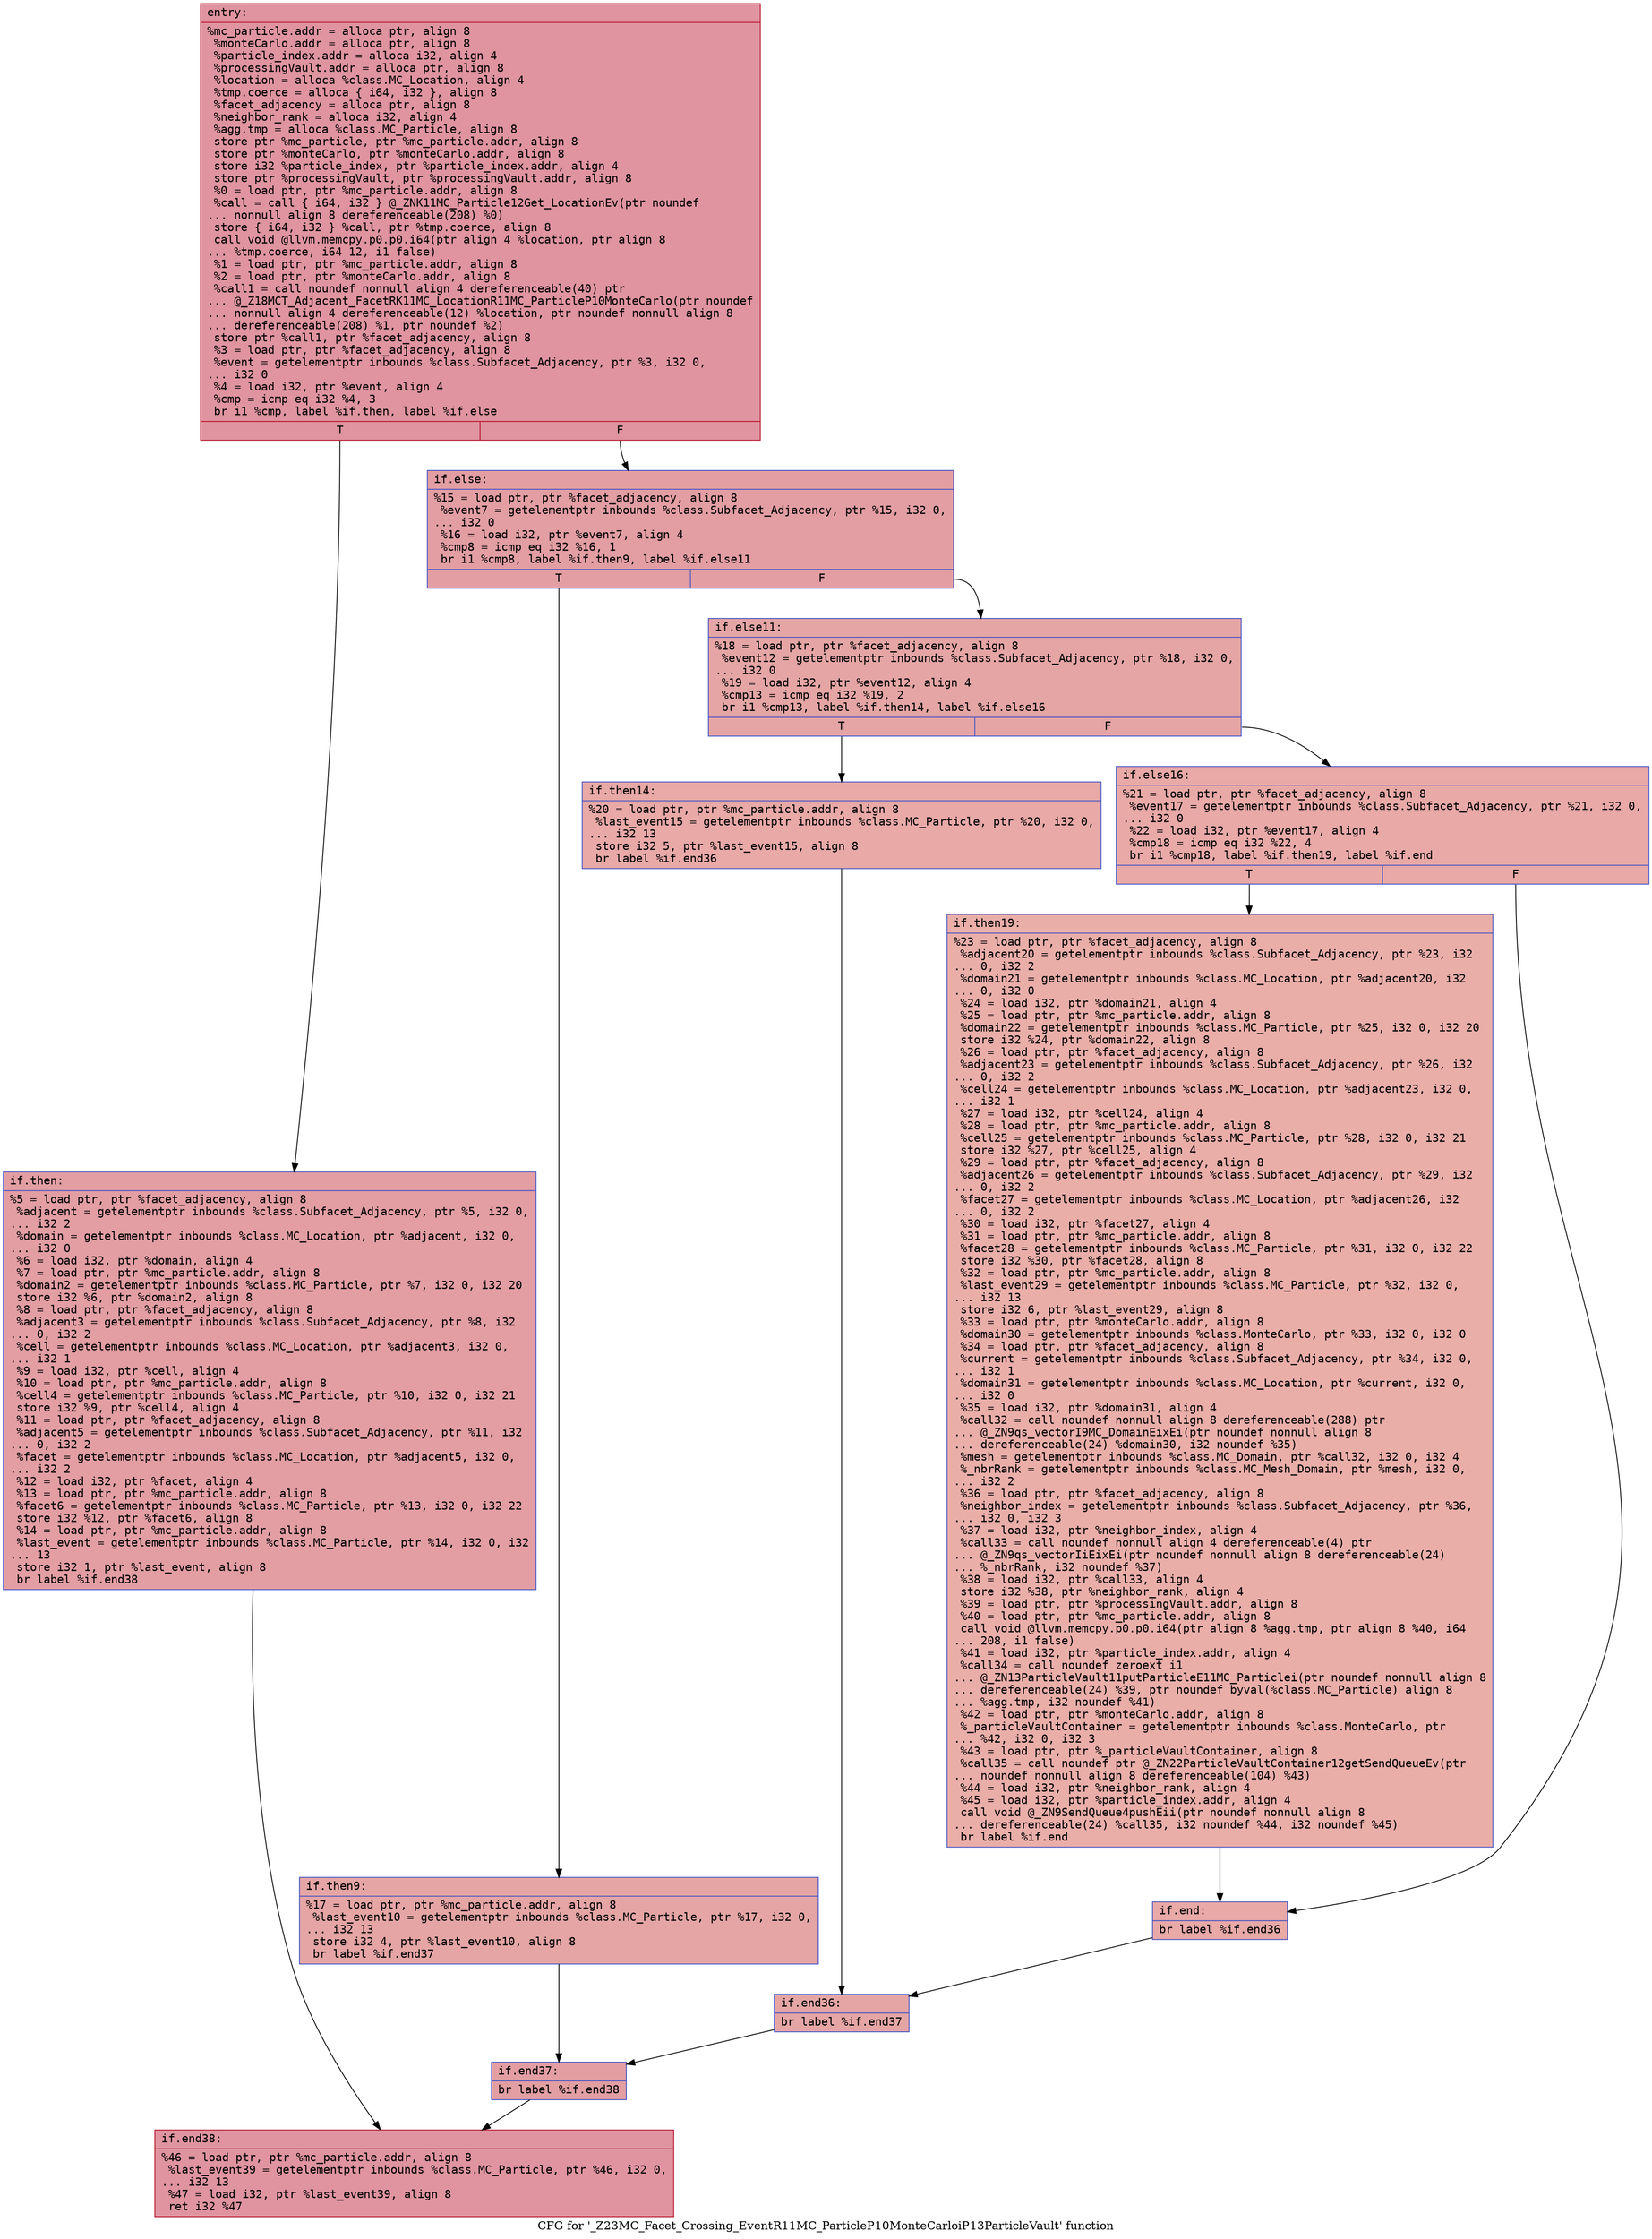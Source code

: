 digraph "CFG for '_Z23MC_Facet_Crossing_EventR11MC_ParticleP10MonteCarloiP13ParticleVault' function" {
	label="CFG for '_Z23MC_Facet_Crossing_EventR11MC_ParticleP10MonteCarloiP13ParticleVault' function";

	Node0x5585cb8dc5a0 [shape=record,color="#b70d28ff", style=filled, fillcolor="#b70d2870" fontname="Courier",label="{entry:\l|  %mc_particle.addr = alloca ptr, align 8\l  %monteCarlo.addr = alloca ptr, align 8\l  %particle_index.addr = alloca i32, align 4\l  %processingVault.addr = alloca ptr, align 8\l  %location = alloca %class.MC_Location, align 4\l  %tmp.coerce = alloca \{ i64, i32 \}, align 8\l  %facet_adjacency = alloca ptr, align 8\l  %neighbor_rank = alloca i32, align 4\l  %agg.tmp = alloca %class.MC_Particle, align 8\l  store ptr %mc_particle, ptr %mc_particle.addr, align 8\l  store ptr %monteCarlo, ptr %monteCarlo.addr, align 8\l  store i32 %particle_index, ptr %particle_index.addr, align 4\l  store ptr %processingVault, ptr %processingVault.addr, align 8\l  %0 = load ptr, ptr %mc_particle.addr, align 8\l  %call = call \{ i64, i32 \} @_ZNK11MC_Particle12Get_LocationEv(ptr noundef\l... nonnull align 8 dereferenceable(208) %0)\l  store \{ i64, i32 \} %call, ptr %tmp.coerce, align 8\l  call void @llvm.memcpy.p0.p0.i64(ptr align 4 %location, ptr align 8\l... %tmp.coerce, i64 12, i1 false)\l  %1 = load ptr, ptr %mc_particle.addr, align 8\l  %2 = load ptr, ptr %monteCarlo.addr, align 8\l  %call1 = call noundef nonnull align 4 dereferenceable(40) ptr\l... @_Z18MCT_Adjacent_FacetRK11MC_LocationR11MC_ParticleP10MonteCarlo(ptr noundef\l... nonnull align 4 dereferenceable(12) %location, ptr noundef nonnull align 8\l... dereferenceable(208) %1, ptr noundef %2)\l  store ptr %call1, ptr %facet_adjacency, align 8\l  %3 = load ptr, ptr %facet_adjacency, align 8\l  %event = getelementptr inbounds %class.Subfacet_Adjacency, ptr %3, i32 0,\l... i32 0\l  %4 = load i32, ptr %event, align 4\l  %cmp = icmp eq i32 %4, 3\l  br i1 %cmp, label %if.then, label %if.else\l|{<s0>T|<s1>F}}"];
	Node0x5585cb8dc5a0:s0 -> Node0x5585cb8df240[tooltip="entry -> if.then\nProbability 50.00%" ];
	Node0x5585cb8dc5a0:s1 -> Node0x5585cb8df880[tooltip="entry -> if.else\nProbability 50.00%" ];
	Node0x5585cb8df240 [shape=record,color="#3d50c3ff", style=filled, fillcolor="#be242e70" fontname="Courier",label="{if.then:\l|  %5 = load ptr, ptr %facet_adjacency, align 8\l  %adjacent = getelementptr inbounds %class.Subfacet_Adjacency, ptr %5, i32 0,\l... i32 2\l  %domain = getelementptr inbounds %class.MC_Location, ptr %adjacent, i32 0,\l... i32 0\l  %6 = load i32, ptr %domain, align 4\l  %7 = load ptr, ptr %mc_particle.addr, align 8\l  %domain2 = getelementptr inbounds %class.MC_Particle, ptr %7, i32 0, i32 20\l  store i32 %6, ptr %domain2, align 8\l  %8 = load ptr, ptr %facet_adjacency, align 8\l  %adjacent3 = getelementptr inbounds %class.Subfacet_Adjacency, ptr %8, i32\l... 0, i32 2\l  %cell = getelementptr inbounds %class.MC_Location, ptr %adjacent3, i32 0,\l... i32 1\l  %9 = load i32, ptr %cell, align 4\l  %10 = load ptr, ptr %mc_particle.addr, align 8\l  %cell4 = getelementptr inbounds %class.MC_Particle, ptr %10, i32 0, i32 21\l  store i32 %9, ptr %cell4, align 4\l  %11 = load ptr, ptr %facet_adjacency, align 8\l  %adjacent5 = getelementptr inbounds %class.Subfacet_Adjacency, ptr %11, i32\l... 0, i32 2\l  %facet = getelementptr inbounds %class.MC_Location, ptr %adjacent5, i32 0,\l... i32 2\l  %12 = load i32, ptr %facet, align 4\l  %13 = load ptr, ptr %mc_particle.addr, align 8\l  %facet6 = getelementptr inbounds %class.MC_Particle, ptr %13, i32 0, i32 22\l  store i32 %12, ptr %facet6, align 8\l  %14 = load ptr, ptr %mc_particle.addr, align 8\l  %last_event = getelementptr inbounds %class.MC_Particle, ptr %14, i32 0, i32\l... 13\l  store i32 1, ptr %last_event, align 8\l  br label %if.end38\l}"];
	Node0x5585cb8df240 -> Node0x5585cb8e0e60[tooltip="if.then -> if.end38\nProbability 100.00%" ];
	Node0x5585cb8df880 [shape=record,color="#3d50c3ff", style=filled, fillcolor="#be242e70" fontname="Courier",label="{if.else:\l|  %15 = load ptr, ptr %facet_adjacency, align 8\l  %event7 = getelementptr inbounds %class.Subfacet_Adjacency, ptr %15, i32 0,\l... i32 0\l  %16 = load i32, ptr %event7, align 4\l  %cmp8 = icmp eq i32 %16, 1\l  br i1 %cmp8, label %if.then9, label %if.else11\l|{<s0>T|<s1>F}}"];
	Node0x5585cb8df880:s0 -> Node0x5585cb8e1210[tooltip="if.else -> if.then9\nProbability 50.00%" ];
	Node0x5585cb8df880:s1 -> Node0x5585cb8e1260[tooltip="if.else -> if.else11\nProbability 50.00%" ];
	Node0x5585cb8e1210 [shape=record,color="#3d50c3ff", style=filled, fillcolor="#c5333470" fontname="Courier",label="{if.then9:\l|  %17 = load ptr, ptr %mc_particle.addr, align 8\l  %last_event10 = getelementptr inbounds %class.MC_Particle, ptr %17, i32 0,\l... i32 13\l  store i32 4, ptr %last_event10, align 8\l  br label %if.end37\l}"];
	Node0x5585cb8e1210 -> Node0x5585cb8e1630[tooltip="if.then9 -> if.end37\nProbability 100.00%" ];
	Node0x5585cb8e1260 [shape=record,color="#3d50c3ff", style=filled, fillcolor="#c5333470" fontname="Courier",label="{if.else11:\l|  %18 = load ptr, ptr %facet_adjacency, align 8\l  %event12 = getelementptr inbounds %class.Subfacet_Adjacency, ptr %18, i32 0,\l... i32 0\l  %19 = load i32, ptr %event12, align 4\l  %cmp13 = icmp eq i32 %19, 2\l  br i1 %cmp13, label %if.then14, label %if.else16\l|{<s0>T|<s1>F}}"];
	Node0x5585cb8e1260:s0 -> Node0x5585cb8e21f0[tooltip="if.else11 -> if.then14\nProbability 50.00%" ];
	Node0x5585cb8e1260:s1 -> Node0x5585cb8e2240[tooltip="if.else11 -> if.else16\nProbability 50.00%" ];
	Node0x5585cb8e21f0 [shape=record,color="#3d50c3ff", style=filled, fillcolor="#ca3b3770" fontname="Courier",label="{if.then14:\l|  %20 = load ptr, ptr %mc_particle.addr, align 8\l  %last_event15 = getelementptr inbounds %class.MC_Particle, ptr %20, i32 0,\l... i32 13\l  store i32 5, ptr %last_event15, align 8\l  br label %if.end36\l}"];
	Node0x5585cb8e21f0 -> Node0x5585cb8e2610[tooltip="if.then14 -> if.end36\nProbability 100.00%" ];
	Node0x5585cb8e2240 [shape=record,color="#3d50c3ff", style=filled, fillcolor="#ca3b3770" fontname="Courier",label="{if.else16:\l|  %21 = load ptr, ptr %facet_adjacency, align 8\l  %event17 = getelementptr inbounds %class.Subfacet_Adjacency, ptr %21, i32 0,\l... i32 0\l  %22 = load i32, ptr %event17, align 4\l  %cmp18 = icmp eq i32 %22, 4\l  br i1 %cmp18, label %if.then19, label %if.end\l|{<s0>T|<s1>F}}"];
	Node0x5585cb8e2240:s0 -> Node0x5585cb8e29c0[tooltip="if.else16 -> if.then19\nProbability 50.00%" ];
	Node0x5585cb8e2240:s1 -> Node0x5585cb8e2a10[tooltip="if.else16 -> if.end\nProbability 50.00%" ];
	Node0x5585cb8e29c0 [shape=record,color="#3d50c3ff", style=filled, fillcolor="#d0473d70" fontname="Courier",label="{if.then19:\l|  %23 = load ptr, ptr %facet_adjacency, align 8\l  %adjacent20 = getelementptr inbounds %class.Subfacet_Adjacency, ptr %23, i32\l... 0, i32 2\l  %domain21 = getelementptr inbounds %class.MC_Location, ptr %adjacent20, i32\l... 0, i32 0\l  %24 = load i32, ptr %domain21, align 4\l  %25 = load ptr, ptr %mc_particle.addr, align 8\l  %domain22 = getelementptr inbounds %class.MC_Particle, ptr %25, i32 0, i32 20\l  store i32 %24, ptr %domain22, align 8\l  %26 = load ptr, ptr %facet_adjacency, align 8\l  %adjacent23 = getelementptr inbounds %class.Subfacet_Adjacency, ptr %26, i32\l... 0, i32 2\l  %cell24 = getelementptr inbounds %class.MC_Location, ptr %adjacent23, i32 0,\l... i32 1\l  %27 = load i32, ptr %cell24, align 4\l  %28 = load ptr, ptr %mc_particle.addr, align 8\l  %cell25 = getelementptr inbounds %class.MC_Particle, ptr %28, i32 0, i32 21\l  store i32 %27, ptr %cell25, align 4\l  %29 = load ptr, ptr %facet_adjacency, align 8\l  %adjacent26 = getelementptr inbounds %class.Subfacet_Adjacency, ptr %29, i32\l... 0, i32 2\l  %facet27 = getelementptr inbounds %class.MC_Location, ptr %adjacent26, i32\l... 0, i32 2\l  %30 = load i32, ptr %facet27, align 4\l  %31 = load ptr, ptr %mc_particle.addr, align 8\l  %facet28 = getelementptr inbounds %class.MC_Particle, ptr %31, i32 0, i32 22\l  store i32 %30, ptr %facet28, align 8\l  %32 = load ptr, ptr %mc_particle.addr, align 8\l  %last_event29 = getelementptr inbounds %class.MC_Particle, ptr %32, i32 0,\l... i32 13\l  store i32 6, ptr %last_event29, align 8\l  %33 = load ptr, ptr %monteCarlo.addr, align 8\l  %domain30 = getelementptr inbounds %class.MonteCarlo, ptr %33, i32 0, i32 0\l  %34 = load ptr, ptr %facet_adjacency, align 8\l  %current = getelementptr inbounds %class.Subfacet_Adjacency, ptr %34, i32 0,\l... i32 1\l  %domain31 = getelementptr inbounds %class.MC_Location, ptr %current, i32 0,\l... i32 0\l  %35 = load i32, ptr %domain31, align 4\l  %call32 = call noundef nonnull align 8 dereferenceable(288) ptr\l... @_ZN9qs_vectorI9MC_DomainEixEi(ptr noundef nonnull align 8\l... dereferenceable(24) %domain30, i32 noundef %35)\l  %mesh = getelementptr inbounds %class.MC_Domain, ptr %call32, i32 0, i32 4\l  %_nbrRank = getelementptr inbounds %class.MC_Mesh_Domain, ptr %mesh, i32 0,\l... i32 2\l  %36 = load ptr, ptr %facet_adjacency, align 8\l  %neighbor_index = getelementptr inbounds %class.Subfacet_Adjacency, ptr %36,\l... i32 0, i32 3\l  %37 = load i32, ptr %neighbor_index, align 4\l  %call33 = call noundef nonnull align 4 dereferenceable(4) ptr\l... @_ZN9qs_vectorIiEixEi(ptr noundef nonnull align 8 dereferenceable(24)\l... %_nbrRank, i32 noundef %37)\l  %38 = load i32, ptr %call33, align 4\l  store i32 %38, ptr %neighbor_rank, align 4\l  %39 = load ptr, ptr %processingVault.addr, align 8\l  %40 = load ptr, ptr %mc_particle.addr, align 8\l  call void @llvm.memcpy.p0.p0.i64(ptr align 8 %agg.tmp, ptr align 8 %40, i64\l... 208, i1 false)\l  %41 = load i32, ptr %particle_index.addr, align 4\l  %call34 = call noundef zeroext i1\l... @_ZN13ParticleVault11putParticleE11MC_Particlei(ptr noundef nonnull align 8\l... dereferenceable(24) %39, ptr noundef byval(%class.MC_Particle) align 8\l... %agg.tmp, i32 noundef %41)\l  %42 = load ptr, ptr %monteCarlo.addr, align 8\l  %_particleVaultContainer = getelementptr inbounds %class.MonteCarlo, ptr\l... %42, i32 0, i32 3\l  %43 = load ptr, ptr %_particleVaultContainer, align 8\l  %call35 = call noundef ptr @_ZN22ParticleVaultContainer12getSendQueueEv(ptr\l... noundef nonnull align 8 dereferenceable(104) %43)\l  %44 = load i32, ptr %neighbor_rank, align 4\l  %45 = load i32, ptr %particle_index.addr, align 4\l  call void @_ZN9SendQueue4pushEii(ptr noundef nonnull align 8\l... dereferenceable(24) %call35, i32 noundef %44, i32 noundef %45)\l  br label %if.end\l}"];
	Node0x5585cb8e29c0 -> Node0x5585cb8e2a10[tooltip="if.then19 -> if.end\nProbability 100.00%" ];
	Node0x5585cb8e2a10 [shape=record,color="#3d50c3ff", style=filled, fillcolor="#ca3b3770" fontname="Courier",label="{if.end:\l|  br label %if.end36\l}"];
	Node0x5585cb8e2a10 -> Node0x5585cb8e2610[tooltip="if.end -> if.end36\nProbability 100.00%" ];
	Node0x5585cb8e2610 [shape=record,color="#3d50c3ff", style=filled, fillcolor="#c5333470" fontname="Courier",label="{if.end36:\l|  br label %if.end37\l}"];
	Node0x5585cb8e2610 -> Node0x5585cb8e1630[tooltip="if.end36 -> if.end37\nProbability 100.00%" ];
	Node0x5585cb8e1630 [shape=record,color="#3d50c3ff", style=filled, fillcolor="#be242e70" fontname="Courier",label="{if.end37:\l|  br label %if.end38\l}"];
	Node0x5585cb8e1630 -> Node0x5585cb8e0e60[tooltip="if.end37 -> if.end38\nProbability 100.00%" ];
	Node0x5585cb8e0e60 [shape=record,color="#b70d28ff", style=filled, fillcolor="#b70d2870" fontname="Courier",label="{if.end38:\l|  %46 = load ptr, ptr %mc_particle.addr, align 8\l  %last_event39 = getelementptr inbounds %class.MC_Particle, ptr %46, i32 0,\l... i32 13\l  %47 = load i32, ptr %last_event39, align 8\l  ret i32 %47\l}"];
}
